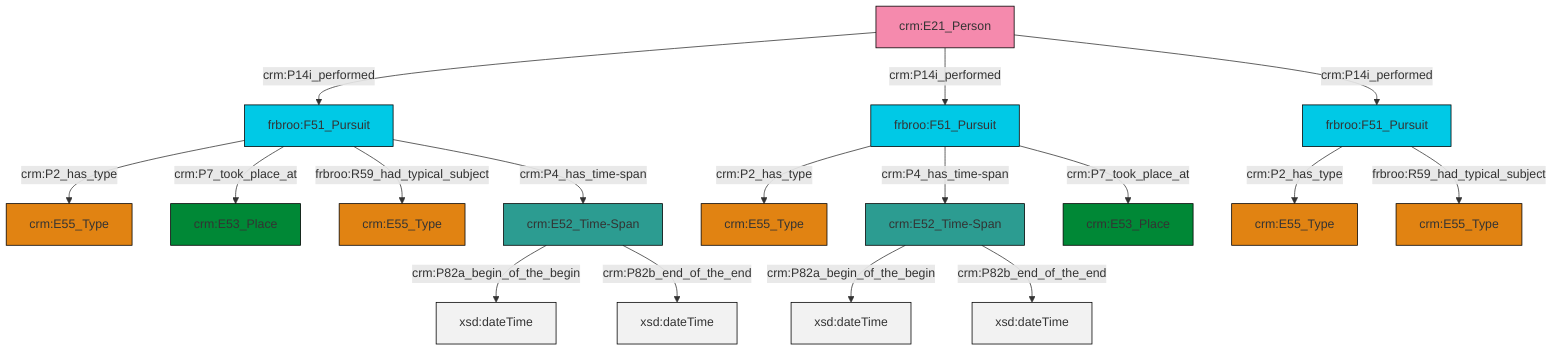 graph TD
classDef Literal fill:#f2f2f2,stroke:#000000;
classDef CRM_Entity fill:#FFFFFF,stroke:#000000;
classDef Temporal_Entity fill:#00C9E6, stroke:#000000;
classDef Type fill:#E18312, stroke:#000000;
classDef Time-Span fill:#2C9C91, stroke:#000000;
classDef Appellation fill:#FFEB7F, stroke:#000000;
classDef Place fill:#008836, stroke:#000000;
classDef Persistent_Item fill:#B266B2, stroke:#000000;
classDef Conceptual_Object fill:#FFD700, stroke:#000000;
classDef Physical_Thing fill:#D2B48C, stroke:#000000;
classDef Actor fill:#f58aad, stroke:#000000;
classDef PC_Classes fill:#4ce600, stroke:#000000;
classDef Multi fill:#cccccc,stroke:#000000;

0["crm:E21_Person"]:::Actor -->|crm:P14i_performed| 1["frbroo:F51_Pursuit"]:::Temporal_Entity
6["frbroo:F51_Pursuit"]:::Temporal_Entity -->|crm:P2_has_type| 2["crm:E55_Type"]:::Type
6["frbroo:F51_Pursuit"]:::Temporal_Entity -->|crm:P4_has_time-span| 7["crm:E52_Time-Span"]:::Time-Span
1["frbroo:F51_Pursuit"]:::Temporal_Entity -->|crm:P2_has_type| 4["crm:E55_Type"]:::Type
1["frbroo:F51_Pursuit"]:::Temporal_Entity -->|crm:P7_took_place_at| 12["crm:E53_Place"]:::Place
1["frbroo:F51_Pursuit"]:::Temporal_Entity -->|frbroo:R59_had_typical_subject| 14["crm:E55_Type"]:::Type
10["crm:E52_Time-Span"]:::Time-Span -->|crm:P82a_begin_of_the_begin| 21[xsd:dateTime]:::Literal
7["crm:E52_Time-Span"]:::Time-Span -->|crm:P82a_begin_of_the_begin| 22[xsd:dateTime]:::Literal
6["frbroo:F51_Pursuit"]:::Temporal_Entity -->|crm:P7_took_place_at| 19["crm:E53_Place"]:::Place
10["crm:E52_Time-Span"]:::Time-Span -->|crm:P82b_end_of_the_end| 25[xsd:dateTime]:::Literal
0["crm:E21_Person"]:::Actor -->|crm:P14i_performed| 6["frbroo:F51_Pursuit"]:::Temporal_Entity
23["frbroo:F51_Pursuit"]:::Temporal_Entity -->|crm:P2_has_type| 16["crm:E55_Type"]:::Type
1["frbroo:F51_Pursuit"]:::Temporal_Entity -->|crm:P4_has_time-span| 10["crm:E52_Time-Span"]:::Time-Span
23["frbroo:F51_Pursuit"]:::Temporal_Entity -->|frbroo:R59_had_typical_subject| 28["crm:E55_Type"]:::Type
0["crm:E21_Person"]:::Actor -->|crm:P14i_performed| 23["frbroo:F51_Pursuit"]:::Temporal_Entity
7["crm:E52_Time-Span"]:::Time-Span -->|crm:P82b_end_of_the_end| 32[xsd:dateTime]:::Literal
